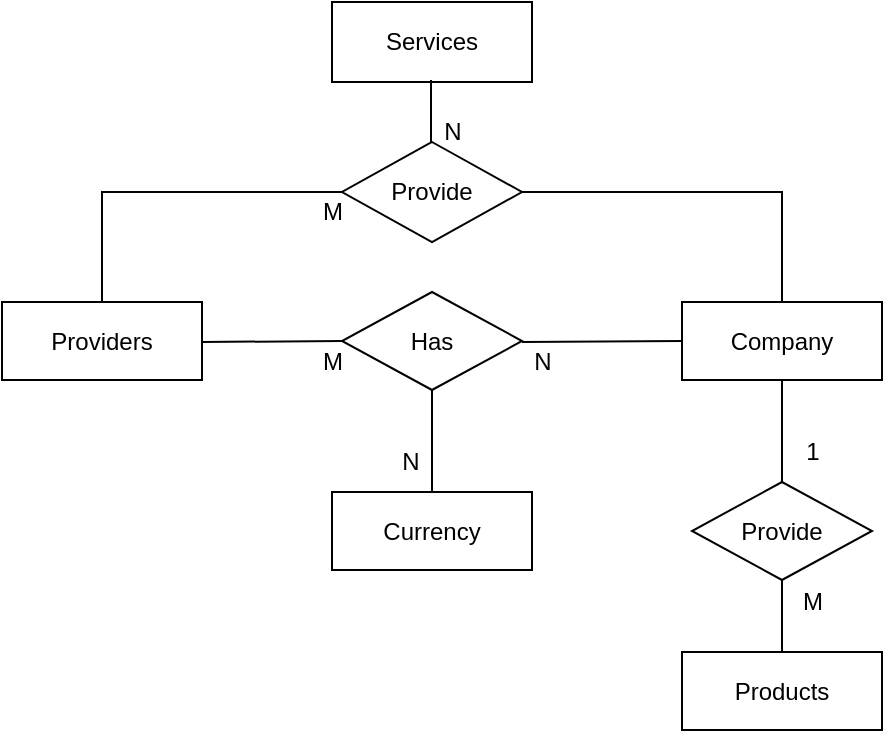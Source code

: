 <mxfile version="22.1.18" type="github">
  <diagram name="Page-1" id="MQoAxCMN1dyDrvUFQY02">
    <mxGraphModel dx="1434" dy="780" grid="1" gridSize="10" guides="1" tooltips="1" connect="1" arrows="1" fold="1" page="1" pageScale="1" pageWidth="827" pageHeight="1169" math="0" shadow="0">
      <root>
        <mxCell id="0" />
        <mxCell id="1" parent="0" />
        <mxCell id="Y9K2NSaydYY9bkMwLfk--1" value="Company" style="whiteSpace=wrap;html=1;align=center;" parent="1" vertex="1">
          <mxGeometry x="550" y="180" width="100" height="39" as="geometry" />
        </mxCell>
        <mxCell id="Y9K2NSaydYY9bkMwLfk--2" value="Providers" style="whiteSpace=wrap;html=1;align=center;" parent="1" vertex="1">
          <mxGeometry x="210" y="180" width="100" height="39" as="geometry" />
        </mxCell>
        <mxCell id="Y9K2NSaydYY9bkMwLfk--3" value="Has" style="shape=rhombus;perimeter=rhombusPerimeter;whiteSpace=wrap;html=1;align=center;" parent="1" vertex="1">
          <mxGeometry x="380" y="175" width="90" height="49" as="geometry" />
        </mxCell>
        <mxCell id="Y9K2NSaydYY9bkMwLfk--4" value="" style="endArrow=none;html=1;rounded=0;" parent="1" edge="1">
          <mxGeometry relative="1" as="geometry">
            <mxPoint x="470" y="200" as="sourcePoint" />
            <mxPoint x="550" y="199.5" as="targetPoint" />
          </mxGeometry>
        </mxCell>
        <mxCell id="Y9K2NSaydYY9bkMwLfk--5" value="" style="endArrow=none;html=1;rounded=0;" parent="1" edge="1">
          <mxGeometry relative="1" as="geometry">
            <mxPoint x="310" y="200" as="sourcePoint" />
            <mxPoint x="380" y="199.5" as="targetPoint" />
          </mxGeometry>
        </mxCell>
        <mxCell id="Y9K2NSaydYY9bkMwLfk--6" value="N" style="text;html=1;align=center;verticalAlign=middle;resizable=0;points=[];autosize=1;strokeColor=none;fillColor=none;" parent="1" vertex="1">
          <mxGeometry x="465" y="195" width="30" height="30" as="geometry" />
        </mxCell>
        <mxCell id="Y9K2NSaydYY9bkMwLfk--7" value="M" style="text;html=1;align=center;verticalAlign=middle;resizable=0;points=[];autosize=1;strokeColor=none;fillColor=none;" parent="1" vertex="1">
          <mxGeometry x="360" y="195" width="30" height="30" as="geometry" />
        </mxCell>
        <mxCell id="Y9K2NSaydYY9bkMwLfk--8" value="Products" style="whiteSpace=wrap;html=1;align=center;" parent="1" vertex="1">
          <mxGeometry x="550" y="355" width="100" height="39" as="geometry" />
        </mxCell>
        <mxCell id="Y9K2NSaydYY9bkMwLfk--9" value="Currency" style="whiteSpace=wrap;html=1;align=center;" parent="1" vertex="1">
          <mxGeometry x="375" y="275" width="100" height="39" as="geometry" />
        </mxCell>
        <mxCell id="Y9K2NSaydYY9bkMwLfk--11" value="" style="endArrow=none;html=1;rounded=0;exitX=0.5;exitY=1;exitDx=0;exitDy=0;entryX=0.5;entryY=0;entryDx=0;entryDy=0;" parent="1" source="Y9K2NSaydYY9bkMwLfk--3" target="Y9K2NSaydYY9bkMwLfk--9" edge="1">
          <mxGeometry relative="1" as="geometry">
            <mxPoint x="395" y="245.5" as="sourcePoint" />
            <mxPoint x="465" y="245" as="targetPoint" />
          </mxGeometry>
        </mxCell>
        <mxCell id="Y9K2NSaydYY9bkMwLfk--14" value="" style="endArrow=none;html=1;rounded=0;entryX=0.5;entryY=1;entryDx=0;entryDy=0;exitX=0.5;exitY=0;exitDx=0;exitDy=0;" parent="1" source="Y9K2NSaydYY9bkMwLfk--8" target="Y9K2NSaydYY9bkMwLfk--16" edge="1">
          <mxGeometry relative="1" as="geometry">
            <mxPoint x="574.5" y="335.5" as="sourcePoint" />
            <mxPoint x="615.5" y="335" as="targetPoint" />
          </mxGeometry>
        </mxCell>
        <mxCell id="Y9K2NSaydYY9bkMwLfk--15" value="N" style="text;html=1;align=center;verticalAlign=middle;resizable=0;points=[];autosize=1;strokeColor=none;fillColor=none;" parent="1" vertex="1">
          <mxGeometry x="399" y="245" width="30" height="30" as="geometry" />
        </mxCell>
        <mxCell id="Y9K2NSaydYY9bkMwLfk--16" value="Provide" style="shape=rhombus;perimeter=rhombusPerimeter;whiteSpace=wrap;html=1;align=center;" parent="1" vertex="1">
          <mxGeometry x="555" y="270" width="90" height="49" as="geometry" />
        </mxCell>
        <mxCell id="Y9K2NSaydYY9bkMwLfk--17" value="" style="endArrow=none;html=1;rounded=0;entryX=0.5;entryY=1;entryDx=0;entryDy=0;exitX=0.5;exitY=0;exitDx=0;exitDy=0;" parent="1" source="Y9K2NSaydYY9bkMwLfk--16" target="Y9K2NSaydYY9bkMwLfk--1" edge="1">
          <mxGeometry relative="1" as="geometry">
            <mxPoint x="540" y="235.5" as="sourcePoint" />
            <mxPoint x="610" y="235" as="targetPoint" />
          </mxGeometry>
        </mxCell>
        <mxCell id="Y9K2NSaydYY9bkMwLfk--19" value="M" style="text;html=1;align=center;verticalAlign=middle;resizable=0;points=[];autosize=1;strokeColor=none;fillColor=none;" parent="1" vertex="1">
          <mxGeometry x="600" y="315" width="30" height="30" as="geometry" />
        </mxCell>
        <mxCell id="Y9K2NSaydYY9bkMwLfk--20" value="1" style="text;html=1;align=center;verticalAlign=middle;resizable=0;points=[];autosize=1;strokeColor=none;fillColor=none;" parent="1" vertex="1">
          <mxGeometry x="600" y="240" width="30" height="30" as="geometry" />
        </mxCell>
        <mxCell id="Y9K2NSaydYY9bkMwLfk--21" value="Services" style="whiteSpace=wrap;html=1;align=center;" parent="1" vertex="1">
          <mxGeometry x="375" y="30" width="100" height="40" as="geometry" />
        </mxCell>
        <mxCell id="Y9K2NSaydYY9bkMwLfk--22" value="Provide" style="shape=rhombus;perimeter=rhombusPerimeter;whiteSpace=wrap;html=1;align=center;" parent="1" vertex="1">
          <mxGeometry x="380" y="100" width="90" height="50" as="geometry" />
        </mxCell>
        <mxCell id="Y9K2NSaydYY9bkMwLfk--24" value="" style="endArrow=none;html=1;rounded=0;entryX=0.5;entryY=0;entryDx=0;entryDy=0;edgeStyle=elbowEdgeStyle;elbow=vertical;exitX=1;exitY=0.5;exitDx=0;exitDy=0;" parent="1" source="Y9K2NSaydYY9bkMwLfk--22" target="Y9K2NSaydYY9bkMwLfk--1" edge="1">
          <mxGeometry relative="1" as="geometry">
            <mxPoint x="600" y="120" as="sourcePoint" />
            <mxPoint x="750" y="140" as="targetPoint" />
            <Array as="points">
              <mxPoint x="550" y="125" />
            </Array>
          </mxGeometry>
        </mxCell>
        <mxCell id="Y9K2NSaydYY9bkMwLfk--26" value="" style="endArrow=none;html=1;rounded=0;exitX=0.5;exitY=0;exitDx=0;exitDy=0;" parent="1" edge="1">
          <mxGeometry relative="1" as="geometry">
            <mxPoint x="424.5" y="100" as="sourcePoint" />
            <mxPoint x="424.5" y="69" as="targetPoint" />
          </mxGeometry>
        </mxCell>
        <mxCell id="yvNIjRftCqWSN52xnZ2T-1" value="" style="endArrow=none;html=1;rounded=0;entryX=0;entryY=0.5;entryDx=0;entryDy=0;edgeStyle=elbowEdgeStyle;elbow=vertical;exitX=0.5;exitY=0;exitDx=0;exitDy=0;exitPerimeter=0;" edge="1" parent="1" source="Y9K2NSaydYY9bkMwLfk--2" target="Y9K2NSaydYY9bkMwLfk--22">
          <mxGeometry relative="1" as="geometry">
            <mxPoint x="260" y="175" as="sourcePoint" />
            <mxPoint x="330" y="140" as="targetPoint" />
            <Array as="points">
              <mxPoint x="240" y="125" />
            </Array>
          </mxGeometry>
        </mxCell>
        <mxCell id="yvNIjRftCqWSN52xnZ2T-2" value="N" style="text;html=1;align=center;verticalAlign=middle;resizable=0;points=[];autosize=1;strokeColor=none;fillColor=none;" vertex="1" parent="1">
          <mxGeometry x="420" y="80" width="30" height="30" as="geometry" />
        </mxCell>
        <mxCell id="yvNIjRftCqWSN52xnZ2T-3" value="M" style="text;html=1;align=center;verticalAlign=middle;resizable=0;points=[];autosize=1;strokeColor=none;fillColor=none;" vertex="1" parent="1">
          <mxGeometry x="360" y="120" width="30" height="30" as="geometry" />
        </mxCell>
      </root>
    </mxGraphModel>
  </diagram>
</mxfile>
